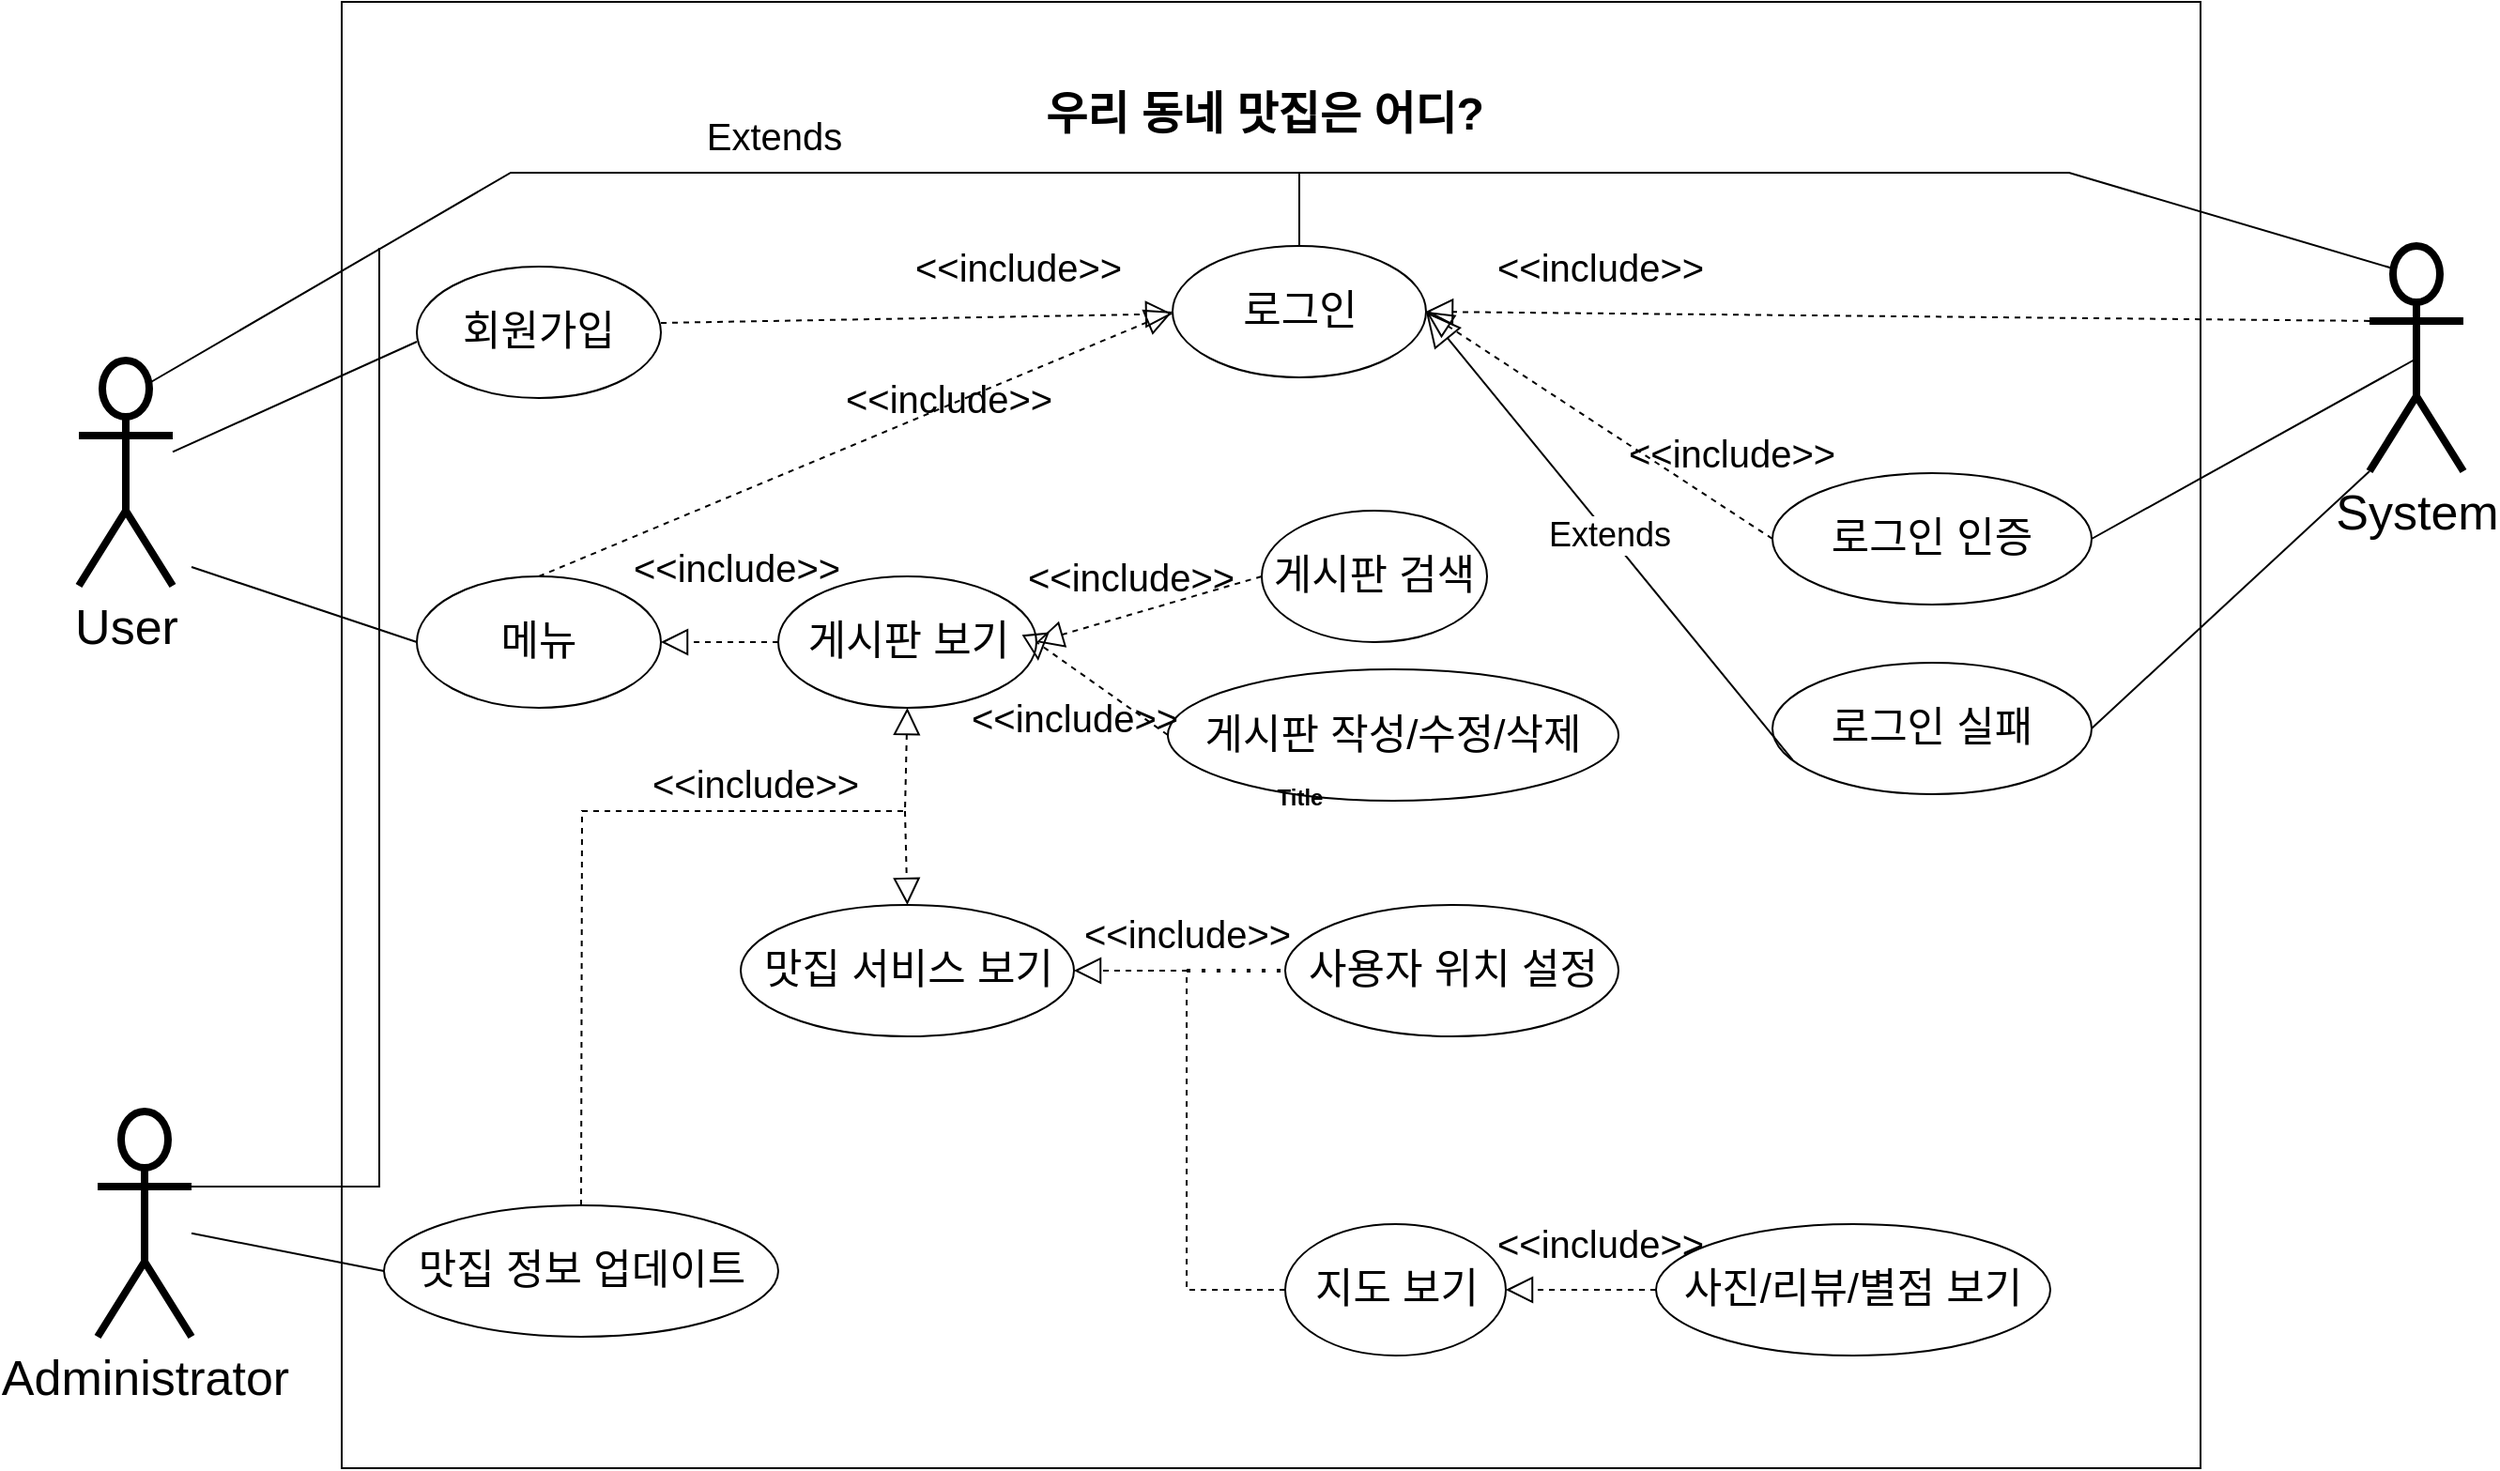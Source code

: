 <mxfile version="21.1.5" type="github">
  <diagram name="페이지-1" id="wWM9gtQzFqx25JjFePYi">
    <mxGraphModel dx="2460" dy="1075" grid="1" gridSize="10" guides="1" tooltips="1" connect="1" arrows="1" fold="1" page="1" pageScale="1" pageWidth="827" pageHeight="1169" math="0" shadow="0">
      <root>
        <mxCell id="0" />
        <mxCell id="1" parent="0" />
        <mxCell id="1IU3ckHuEVs75nmSolgR-3" value="User" style="shape=umlActor;verticalLabelPosition=bottom;verticalAlign=top;html=1;outlineConnect=0;strokeWidth=4;fontSize=26;" vertex="1" parent="1">
          <mxGeometry x="-100" y="340" width="50" height="120" as="geometry" />
        </mxCell>
        <mxCell id="1IU3ckHuEVs75nmSolgR-9" value="" style="rounded=0;whiteSpace=wrap;html=1;" vertex="1" parent="1">
          <mxGeometry x="40" y="149" width="990" height="781" as="geometry" />
        </mxCell>
        <mxCell id="1IU3ckHuEVs75nmSolgR-2" value="&lt;h1&gt;우리 동네 맛집은 어디?&lt;/h1&gt;" style="text;html=1;strokeColor=none;fillColor=none;spacing=5;spacingTop=-20;whiteSpace=wrap;overflow=hidden;rounded=0;" vertex="1" parent="1">
          <mxGeometry x="410" y="189" width="280" height="40" as="geometry" />
        </mxCell>
        <mxCell id="1IU3ckHuEVs75nmSolgR-4" value="Administrator" style="shape=umlActor;verticalLabelPosition=bottom;verticalAlign=top;html=1;outlineConnect=0;strokeWidth=4;fontSize=26;" vertex="1" parent="1">
          <mxGeometry x="-90" y="740" width="50" height="120" as="geometry" />
        </mxCell>
        <mxCell id="1IU3ckHuEVs75nmSolgR-7" value="System" style="shape=umlActor;verticalLabelPosition=bottom;verticalAlign=top;html=1;outlineConnect=0;strokeWidth=4;fontSize=26;" vertex="1" parent="1">
          <mxGeometry x="1120" y="279" width="50" height="120" as="geometry" />
        </mxCell>
        <mxCell id="1IU3ckHuEVs75nmSolgR-11" value="&lt;font style=&quot;font-size: 22px;&quot;&gt;회원가입&lt;/font&gt;" style="ellipse;whiteSpace=wrap;html=1;" vertex="1" parent="1">
          <mxGeometry x="80" y="290" width="130" height="70" as="geometry" />
        </mxCell>
        <mxCell id="1IU3ckHuEVs75nmSolgR-12" value="&lt;font style=&quot;font-size: 22px;&quot;&gt;메뉴&lt;/font&gt;" style="ellipse;whiteSpace=wrap;html=1;" vertex="1" parent="1">
          <mxGeometry x="80" y="455" width="130" height="70" as="geometry" />
        </mxCell>
        <mxCell id="1IU3ckHuEVs75nmSolgR-13" value="&lt;font style=&quot;font-size: 22px;&quot;&gt;맛집 정보 업데이트&lt;/font&gt;" style="ellipse;whiteSpace=wrap;html=1;" vertex="1" parent="1">
          <mxGeometry x="62.5" y="790" width="210" height="70" as="geometry" />
        </mxCell>
        <mxCell id="1IU3ckHuEVs75nmSolgR-14" value="&lt;font style=&quot;font-size: 22px;&quot;&gt;로그인&lt;/font&gt;" style="ellipse;whiteSpace=wrap;html=1;" vertex="1" parent="1">
          <mxGeometry x="482.5" y="279" width="135" height="70" as="geometry" />
        </mxCell>
        <mxCell id="1IU3ckHuEVs75nmSolgR-15" value="&lt;font style=&quot;font-size: 22px;&quot;&gt;로그인 인증&lt;/font&gt;" style="ellipse;whiteSpace=wrap;html=1;" vertex="1" parent="1">
          <mxGeometry x="802" y="400" width="170" height="70" as="geometry" />
        </mxCell>
        <mxCell id="1IU3ckHuEVs75nmSolgR-16" value="&lt;font style=&quot;font-size: 22px;&quot;&gt;로그인 실패&lt;/font&gt;" style="ellipse;whiteSpace=wrap;html=1;" vertex="1" parent="1">
          <mxGeometry x="802" y="501" width="170" height="70" as="geometry" />
        </mxCell>
        <mxCell id="1IU3ckHuEVs75nmSolgR-18" value="&lt;font style=&quot;font-size: 22px;&quot;&gt;게시판 보기&lt;/font&gt;" style="ellipse;whiteSpace=wrap;html=1;" vertex="1" parent="1">
          <mxGeometry x="272.5" y="455" width="137.5" height="70" as="geometry" />
        </mxCell>
        <mxCell id="1IU3ckHuEVs75nmSolgR-19" value="&lt;font style=&quot;font-size: 22px;&quot;&gt;맛집 서비스 보기&lt;/font&gt;" style="ellipse;whiteSpace=wrap;html=1;" vertex="1" parent="1">
          <mxGeometry x="252.5" y="630" width="177.5" height="70" as="geometry" />
        </mxCell>
        <mxCell id="1IU3ckHuEVs75nmSolgR-20" value="&lt;font style=&quot;font-size: 22px;&quot;&gt;게시판 검색&lt;/font&gt;" style="ellipse;whiteSpace=wrap;html=1;" vertex="1" parent="1">
          <mxGeometry x="530" y="420" width="120" height="70" as="geometry" />
        </mxCell>
        <mxCell id="1IU3ckHuEVs75nmSolgR-21" value="&lt;font style=&quot;font-size: 22px;&quot;&gt;게시판 작성/수정/삭제&lt;/font&gt;" style="ellipse;whiteSpace=wrap;html=1;" vertex="1" parent="1">
          <mxGeometry x="480" y="504.5" width="240" height="70" as="geometry" />
        </mxCell>
        <mxCell id="1IU3ckHuEVs75nmSolgR-22" value="&lt;font style=&quot;font-size: 22px;&quot;&gt;사용자 위치 설정&lt;/font&gt;" style="ellipse;whiteSpace=wrap;html=1;" vertex="1" parent="1">
          <mxGeometry x="542.5" y="630" width="177.5" height="70" as="geometry" />
        </mxCell>
        <mxCell id="1IU3ckHuEVs75nmSolgR-23" value="&lt;font style=&quot;font-size: 22px;&quot;&gt;지도 보기&lt;/font&gt;" style="ellipse;whiteSpace=wrap;html=1;" vertex="1" parent="1">
          <mxGeometry x="542.5" y="800" width="117.5" height="70" as="geometry" />
        </mxCell>
        <mxCell id="1IU3ckHuEVs75nmSolgR-24" value="&lt;font style=&quot;font-size: 22px;&quot;&gt;사진/리뷰/별점 보기&lt;/font&gt;" style="ellipse;whiteSpace=wrap;html=1;" vertex="1" parent="1">
          <mxGeometry x="740" y="800" width="210" height="70" as="geometry" />
        </mxCell>
        <mxCell id="1IU3ckHuEVs75nmSolgR-28" value="" style="endArrow=none;html=1;rounded=0;" edge="1" parent="1" source="1IU3ckHuEVs75nmSolgR-3">
          <mxGeometry width="50" height="50" relative="1" as="geometry">
            <mxPoint x="30" y="380" as="sourcePoint" />
            <mxPoint x="80" y="330" as="targetPoint" />
          </mxGeometry>
        </mxCell>
        <mxCell id="1IU3ckHuEVs75nmSolgR-29" value="" style="endArrow=none;html=1;rounded=0;entryX=0;entryY=0.5;entryDx=0;entryDy=0;" edge="1" parent="1" target="1IU3ckHuEVs75nmSolgR-12">
          <mxGeometry width="50" height="50" relative="1" as="geometry">
            <mxPoint x="-40" y="450" as="sourcePoint" />
            <mxPoint x="40" y="460" as="targetPoint" />
          </mxGeometry>
        </mxCell>
        <mxCell id="1IU3ckHuEVs75nmSolgR-31" value="" style="endArrow=none;html=1;rounded=0;entryX=0;entryY=0.5;entryDx=0;entryDy=0;" edge="1" parent="1" source="1IU3ckHuEVs75nmSolgR-4" target="1IU3ckHuEVs75nmSolgR-13">
          <mxGeometry width="50" height="50" relative="1" as="geometry">
            <mxPoint x="610" y="660" as="sourcePoint" />
            <mxPoint x="660" y="620" as="targetPoint" />
          </mxGeometry>
        </mxCell>
        <mxCell id="1IU3ckHuEVs75nmSolgR-50" value="" style="endArrow=block;dashed=1;endFill=0;endSize=12;html=1;rounded=0;" edge="1" parent="1" target="1IU3ckHuEVs75nmSolgR-14">
          <mxGeometry width="160" relative="1" as="geometry">
            <mxPoint x="210" y="320" as="sourcePoint" />
            <mxPoint x="250" y="400" as="targetPoint" />
          </mxGeometry>
        </mxCell>
        <mxCell id="1IU3ckHuEVs75nmSolgR-51" value="" style="endArrow=block;dashed=1;endFill=0;endSize=12;html=1;rounded=0;exitX=0.5;exitY=0;exitDx=0;exitDy=0;entryX=0;entryY=0.5;entryDx=0;entryDy=0;" edge="1" parent="1" source="1IU3ckHuEVs75nmSolgR-12" target="1IU3ckHuEVs75nmSolgR-14">
          <mxGeometry width="160" relative="1" as="geometry">
            <mxPoint x="90" y="400" as="sourcePoint" />
            <mxPoint x="250" y="400" as="targetPoint" />
          </mxGeometry>
        </mxCell>
        <mxCell id="1IU3ckHuEVs75nmSolgR-54" value="" style="endArrow=block;dashed=1;endFill=0;endSize=12;html=1;rounded=0;entryX=1;entryY=0.5;entryDx=0;entryDy=0;exitX=0;exitY=0.5;exitDx=0;exitDy=0;" edge="1" parent="1" source="1IU3ckHuEVs75nmSolgR-20" target="1IU3ckHuEVs75nmSolgR-18">
          <mxGeometry width="160" relative="1" as="geometry">
            <mxPoint x="130" y="400" as="sourcePoint" />
            <mxPoint x="290" y="400" as="targetPoint" />
          </mxGeometry>
        </mxCell>
        <mxCell id="1IU3ckHuEVs75nmSolgR-55" value="" style="endArrow=block;dashed=1;endFill=0;endSize=12;html=1;rounded=0;exitX=0;exitY=0.5;exitDx=0;exitDy=0;entryX=1.007;entryY=0.643;entryDx=0;entryDy=0;entryPerimeter=0;" edge="1" parent="1" source="1IU3ckHuEVs75nmSolgR-21" target="1IU3ckHuEVs75nmSolgR-18">
          <mxGeometry width="160" relative="1" as="geometry">
            <mxPoint x="130" y="400" as="sourcePoint" />
            <mxPoint x="420" y="490" as="targetPoint" />
            <Array as="points">
              <mxPoint x="410" y="490" />
            </Array>
          </mxGeometry>
        </mxCell>
        <mxCell id="1IU3ckHuEVs75nmSolgR-56" value="" style="endArrow=block;dashed=1;endFill=0;endSize=12;html=1;rounded=0;entryX=0.5;entryY=1;entryDx=0;entryDy=0;exitX=0.5;exitY=0;exitDx=0;exitDy=0;" edge="1" parent="1" source="1IU3ckHuEVs75nmSolgR-13" target="1IU3ckHuEVs75nmSolgR-18">
          <mxGeometry width="160" relative="1" as="geometry">
            <mxPoint x="130" y="630" as="sourcePoint" />
            <mxPoint x="290" y="630" as="targetPoint" />
            <Array as="points">
              <mxPoint x="168" y="580" />
              <mxPoint x="340" y="580" />
            </Array>
          </mxGeometry>
        </mxCell>
        <mxCell id="1IU3ckHuEVs75nmSolgR-57" value="" style="endArrow=block;dashed=1;endFill=0;endSize=12;html=1;rounded=0;entryX=0.5;entryY=0;entryDx=0;entryDy=0;" edge="1" parent="1" target="1IU3ckHuEVs75nmSolgR-19">
          <mxGeometry width="160" relative="1" as="geometry">
            <mxPoint x="340" y="580" as="sourcePoint" />
            <mxPoint x="290" y="630" as="targetPoint" />
          </mxGeometry>
        </mxCell>
        <mxCell id="1IU3ckHuEVs75nmSolgR-58" value="" style="endArrow=block;dashed=1;endFill=0;endSize=12;html=1;rounded=0;entryX=1;entryY=0.5;entryDx=0;entryDy=0;exitX=0;exitY=0.5;exitDx=0;exitDy=0;" edge="1" parent="1" source="1IU3ckHuEVs75nmSolgR-18" target="1IU3ckHuEVs75nmSolgR-12">
          <mxGeometry width="160" relative="1" as="geometry">
            <mxPoint x="130" y="630" as="sourcePoint" />
            <mxPoint x="290" y="630" as="targetPoint" />
          </mxGeometry>
        </mxCell>
        <mxCell id="1IU3ckHuEVs75nmSolgR-59" value="" style="endArrow=block;dashed=1;endFill=0;endSize=12;html=1;rounded=0;exitX=0;exitY=0.5;exitDx=0;exitDy=0;entryX=1;entryY=0.5;entryDx=0;entryDy=0;" edge="1" parent="1" source="1IU3ckHuEVs75nmSolgR-23" target="1IU3ckHuEVs75nmSolgR-19">
          <mxGeometry width="160" relative="1" as="geometry">
            <mxPoint x="370" y="670" as="sourcePoint" />
            <mxPoint x="430" y="670" as="targetPoint" />
            <Array as="points">
              <mxPoint x="490" y="835" />
              <mxPoint x="490" y="665" />
            </Array>
          </mxGeometry>
        </mxCell>
        <mxCell id="1IU3ckHuEVs75nmSolgR-61" value="" style="endArrow=none;dashed=1;html=1;dashPattern=1 3;strokeWidth=2;rounded=0;entryX=0;entryY=0.5;entryDx=0;entryDy=0;" edge="1" parent="1" target="1IU3ckHuEVs75nmSolgR-22">
          <mxGeometry width="50" height="50" relative="1" as="geometry">
            <mxPoint x="490" y="665" as="sourcePoint" />
            <mxPoint x="470" y="640" as="targetPoint" />
          </mxGeometry>
        </mxCell>
        <mxCell id="1IU3ckHuEVs75nmSolgR-62" value="" style="endArrow=block;dashed=1;endFill=0;endSize=12;html=1;rounded=0;entryX=1;entryY=0.5;entryDx=0;entryDy=0;exitX=0;exitY=0.5;exitDx=0;exitDy=0;" edge="1" parent="1" source="1IU3ckHuEVs75nmSolgR-24" target="1IU3ckHuEVs75nmSolgR-23">
          <mxGeometry width="160" relative="1" as="geometry">
            <mxPoint x="370" y="670" as="sourcePoint" />
            <mxPoint x="530" y="670" as="targetPoint" />
          </mxGeometry>
        </mxCell>
        <mxCell id="1IU3ckHuEVs75nmSolgR-63" value="" style="endArrow=block;dashed=1;endFill=0;endSize=12;html=1;rounded=0;exitX=0;exitY=0.333;exitDx=0;exitDy=0;exitPerimeter=0;entryX=1;entryY=0.5;entryDx=0;entryDy=0;" edge="1" parent="1" source="1IU3ckHuEVs75nmSolgR-7" target="1IU3ckHuEVs75nmSolgR-14">
          <mxGeometry width="160" relative="1" as="geometry">
            <mxPoint x="470" y="580" as="sourcePoint" />
            <mxPoint x="630" y="320" as="targetPoint" />
          </mxGeometry>
        </mxCell>
        <mxCell id="1IU3ckHuEVs75nmSolgR-66" value="" style="endArrow=block;dashed=1;endFill=0;endSize=12;html=1;rounded=0;exitX=0;exitY=0.5;exitDx=0;exitDy=0;entryX=1;entryY=0.5;entryDx=0;entryDy=0;" edge="1" parent="1" source="1IU3ckHuEVs75nmSolgR-15" target="1IU3ckHuEVs75nmSolgR-14">
          <mxGeometry width="160" relative="1" as="geometry">
            <mxPoint x="470" y="580" as="sourcePoint" />
            <mxPoint x="630" y="310" as="targetPoint" />
          </mxGeometry>
        </mxCell>
        <mxCell id="1IU3ckHuEVs75nmSolgR-67" value="" style="endArrow=none;html=1;rounded=0;entryX=1;entryY=0.5;entryDx=0;entryDy=0;exitX=0.5;exitY=0.5;exitDx=0;exitDy=0;exitPerimeter=0;" edge="1" parent="1" source="1IU3ckHuEVs75nmSolgR-7" target="1IU3ckHuEVs75nmSolgR-15">
          <mxGeometry width="50" height="50" relative="1" as="geometry">
            <mxPoint x="520" y="600" as="sourcePoint" />
            <mxPoint x="570" y="550" as="targetPoint" />
          </mxGeometry>
        </mxCell>
        <mxCell id="1IU3ckHuEVs75nmSolgR-68" value="" style="endArrow=none;html=1;rounded=0;entryX=0;entryY=1;entryDx=0;entryDy=0;entryPerimeter=0;exitX=1;exitY=0.5;exitDx=0;exitDy=0;" edge="1" parent="1" source="1IU3ckHuEVs75nmSolgR-16" target="1IU3ckHuEVs75nmSolgR-7">
          <mxGeometry width="50" height="50" relative="1" as="geometry">
            <mxPoint x="520" y="600" as="sourcePoint" />
            <mxPoint x="570" y="550" as="targetPoint" />
          </mxGeometry>
        </mxCell>
        <mxCell id="1IU3ckHuEVs75nmSolgR-69" value="Extends" style="endArrow=block;endSize=16;endFill=0;html=1;rounded=0;entryX=1;entryY=0.5;entryDx=0;entryDy=0;exitX=0.063;exitY=0.738;exitDx=0;exitDy=0;exitPerimeter=0;fontSize=18;" edge="1" parent="1" source="1IU3ckHuEVs75nmSolgR-16" target="1IU3ckHuEVs75nmSolgR-14">
          <mxGeometry width="160" relative="1" as="geometry">
            <mxPoint x="470" y="580" as="sourcePoint" />
            <mxPoint x="630" y="580" as="targetPoint" />
          </mxGeometry>
        </mxCell>
        <mxCell id="1IU3ckHuEVs75nmSolgR-71" value="Title" style="text;align=center;fontStyle=1;verticalAlign=middle;spacingLeft=3;spacingRight=3;strokeColor=none;rotatable=0;points=[[0,0.5],[1,0.5]];portConstraint=eastwest;html=1;" vertex="1" parent="1">
          <mxGeometry x="510" y="560" width="80" height="26" as="geometry" />
        </mxCell>
        <mxCell id="1IU3ckHuEVs75nmSolgR-72" value="&lt;font style=&quot;font-size: 20px;&quot;&gt;&lt;font style=&quot;font-size: 20px;&quot;&gt;&amp;lt;&amp;lt;incl&lt;/font&gt;ude&amp;gt;&amp;gt;&lt;/font&gt;" style="text;align=center;fontStyle=0;verticalAlign=middle;spacingLeft=3;spacingRight=3;strokeColor=none;rotatable=0;points=[[0,0.5],[1,0.5]];portConstraint=eastwest;html=1;fontSize=20;" vertex="1" parent="1">
          <mxGeometry x="150" y="525" width="220" height="80" as="geometry" />
        </mxCell>
        <mxCell id="1IU3ckHuEVs75nmSolgR-73" value="&lt;font style=&quot;font-size: 20px;&quot;&gt;&lt;font style=&quot;font-size: 20px;&quot;&gt;&amp;lt;&amp;lt;incl&lt;/font&gt;ude&amp;gt;&amp;gt;&lt;/font&gt;" style="text;align=center;fontStyle=0;verticalAlign=middle;spacingLeft=3;spacingRight=3;strokeColor=none;rotatable=0;points=[[0,0.5],[1,0.5]];portConstraint=eastwest;html=1;fontSize=20;" vertex="1" parent="1">
          <mxGeometry x="140" y="410" width="220" height="80" as="geometry" />
        </mxCell>
        <mxCell id="1IU3ckHuEVs75nmSolgR-74" value="&lt;font style=&quot;font-size: 20px;&quot;&gt;&lt;font style=&quot;font-size: 20px;&quot;&gt;&amp;lt;&amp;lt;incl&lt;/font&gt;ude&amp;gt;&amp;gt;&lt;/font&gt;" style="text;align=center;fontStyle=0;verticalAlign=middle;spacingLeft=3;spacingRight=3;strokeColor=none;rotatable=0;points=[[0,0.5],[1,0.5]];portConstraint=eastwest;html=1;fontSize=20;" vertex="1" parent="1">
          <mxGeometry x="252.5" y="320" width="220" height="80" as="geometry" />
        </mxCell>
        <mxCell id="1IU3ckHuEVs75nmSolgR-75" value="&lt;font style=&quot;font-size: 20px;&quot;&gt;&lt;font style=&quot;font-size: 20px;&quot;&gt;&amp;lt;&amp;lt;incl&lt;/font&gt;ude&amp;gt;&amp;gt;&lt;/font&gt;" style="text;align=center;fontStyle=0;verticalAlign=middle;spacingLeft=3;spacingRight=3;strokeColor=none;rotatable=0;points=[[0,0.5],[1,0.5]];portConstraint=eastwest;html=1;fontSize=20;" vertex="1" parent="1">
          <mxGeometry x="290" y="250" width="220" height="80" as="geometry" />
        </mxCell>
        <mxCell id="1IU3ckHuEVs75nmSolgR-76" value="&lt;font style=&quot;font-size: 20px;&quot;&gt;&lt;font style=&quot;font-size: 20px;&quot;&gt;&amp;lt;&amp;lt;incl&lt;/font&gt;ude&amp;gt;&amp;gt;&lt;/font&gt;" style="text;align=center;fontStyle=0;verticalAlign=middle;spacingLeft=3;spacingRight=3;strokeColor=none;rotatable=0;points=[[0,0.5],[1,0.5]];portConstraint=eastwest;html=1;fontSize=20;" vertex="1" parent="1">
          <mxGeometry x="600" y="250" width="220" height="80" as="geometry" />
        </mxCell>
        <mxCell id="1IU3ckHuEVs75nmSolgR-77" value="&lt;font style=&quot;font-size: 20px;&quot;&gt;&lt;font style=&quot;font-size: 20px;&quot;&gt;&amp;lt;&amp;lt;incl&lt;/font&gt;ude&amp;gt;&amp;gt;&lt;/font&gt;" style="text;align=center;fontStyle=0;verticalAlign=middle;spacingLeft=3;spacingRight=3;strokeColor=none;rotatable=0;points=[[0,0.5],[1,0.5]];portConstraint=eastwest;html=1;fontSize=20;" vertex="1" parent="1">
          <mxGeometry x="670" y="349" width="220" height="80" as="geometry" />
        </mxCell>
        <mxCell id="1IU3ckHuEVs75nmSolgR-78" value="&lt;font style=&quot;font-size: 20px;&quot;&gt;&lt;font style=&quot;font-size: 20px;&quot;&gt;&amp;lt;&amp;lt;incl&lt;/font&gt;ude&amp;gt;&amp;gt;&lt;/font&gt;" style="text;align=center;fontStyle=0;verticalAlign=middle;spacingLeft=3;spacingRight=3;strokeColor=none;rotatable=0;points=[[0,0.5],[1,0.5]];portConstraint=eastwest;html=1;fontSize=20;" vertex="1" parent="1">
          <mxGeometry x="350" y="415" width="220" height="80" as="geometry" />
        </mxCell>
        <mxCell id="1IU3ckHuEVs75nmSolgR-81" value="&lt;font style=&quot;font-size: 20px;&quot;&gt;&lt;font style=&quot;font-size: 20px;&quot;&gt;&amp;lt;&amp;lt;incl&lt;/font&gt;ude&amp;gt;&amp;gt;&lt;/font&gt;" style="text;align=center;fontStyle=0;verticalAlign=middle;spacingLeft=3;spacingRight=3;strokeColor=none;rotatable=0;points=[[0,0.5],[1,0.5]];portConstraint=eastwest;html=1;fontSize=20;" vertex="1" parent="1">
          <mxGeometry x="320" y="490" width="220" height="80" as="geometry" />
        </mxCell>
        <mxCell id="1IU3ckHuEVs75nmSolgR-82" value="&lt;font style=&quot;font-size: 20px;&quot;&gt;&lt;font style=&quot;font-size: 20px;&quot;&gt;&amp;lt;&amp;lt;incl&lt;/font&gt;ude&amp;gt;&amp;gt;&lt;/font&gt;" style="text;align=center;fontStyle=0;verticalAlign=middle;spacingLeft=3;spacingRight=3;strokeColor=none;rotatable=0;points=[[0,0.5],[1,0.5]];portConstraint=eastwest;html=1;fontSize=20;" vertex="1" parent="1">
          <mxGeometry x="380" y="605" width="220" height="80" as="geometry" />
        </mxCell>
        <mxCell id="1IU3ckHuEVs75nmSolgR-83" value="&lt;font style=&quot;font-size: 20px;&quot;&gt;&lt;font style=&quot;font-size: 20px;&quot;&gt;&amp;lt;&amp;lt;incl&lt;/font&gt;ude&amp;gt;&amp;gt;&lt;/font&gt;" style="text;align=center;fontStyle=0;verticalAlign=middle;spacingLeft=3;spacingRight=3;strokeColor=none;rotatable=0;points=[[0,0.5],[1,0.5]];portConstraint=eastwest;html=1;fontSize=20;" vertex="1" parent="1">
          <mxGeometry x="600" y="770" width="220" height="80" as="geometry" />
        </mxCell>
        <mxCell id="1IU3ckHuEVs75nmSolgR-85" value="" style="endArrow=none;html=1;rounded=0;exitX=0.75;exitY=0.1;exitDx=0;exitDy=0;exitPerimeter=0;entryX=0.25;entryY=0.1;entryDx=0;entryDy=0;entryPerimeter=0;" edge="1" parent="1" source="1IU3ckHuEVs75nmSolgR-3" target="1IU3ckHuEVs75nmSolgR-7">
          <mxGeometry width="50" height="50" relative="1" as="geometry">
            <mxPoint x="520" y="600" as="sourcePoint" />
            <mxPoint x="570" y="550" as="targetPoint" />
            <Array as="points">
              <mxPoint x="130" y="240" />
              <mxPoint x="550" y="240" />
              <mxPoint x="960" y="240" />
            </Array>
          </mxGeometry>
        </mxCell>
        <mxCell id="1IU3ckHuEVs75nmSolgR-86" value="" style="endArrow=none;html=1;rounded=0;exitX=0.5;exitY=0;exitDx=0;exitDy=0;" edge="1" parent="1" source="1IU3ckHuEVs75nmSolgR-14">
          <mxGeometry width="50" height="50" relative="1" as="geometry">
            <mxPoint x="520" y="600" as="sourcePoint" />
            <mxPoint x="550" y="240" as="targetPoint" />
          </mxGeometry>
        </mxCell>
        <mxCell id="1IU3ckHuEVs75nmSolgR-87" value="Extends" style="text;align=center;fontStyle=0;verticalAlign=middle;spacingLeft=3;spacingRight=3;strokeColor=none;rotatable=0;points=[[0,0.5],[1,0.5]];portConstraint=eastwest;html=1;fontSize=20;" vertex="1" parent="1">
          <mxGeometry x="160" y="180" width="220" height="80" as="geometry" />
        </mxCell>
        <mxCell id="1IU3ckHuEVs75nmSolgR-88" value="" style="endArrow=none;html=1;rounded=0;exitX=1;exitY=0.333;exitDx=0;exitDy=0;exitPerimeter=0;" edge="1" parent="1" source="1IU3ckHuEVs75nmSolgR-4">
          <mxGeometry width="50" height="50" relative="1" as="geometry">
            <mxPoint x="540" y="510" as="sourcePoint" />
            <mxPoint x="60" y="280" as="targetPoint" />
            <Array as="points">
              <mxPoint x="60" y="780" />
            </Array>
          </mxGeometry>
        </mxCell>
      </root>
    </mxGraphModel>
  </diagram>
</mxfile>
